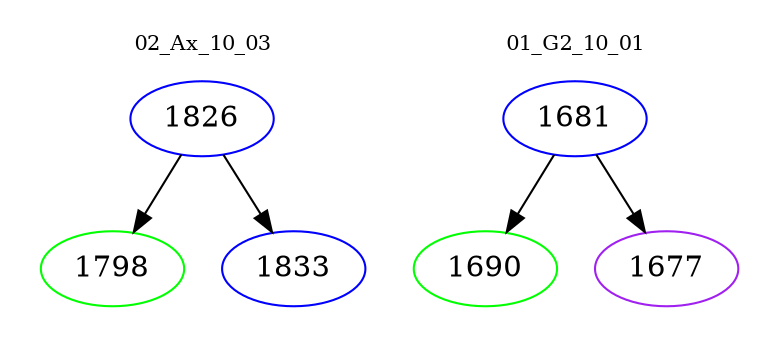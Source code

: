 digraph{
subgraph cluster_0 {
color = white
label = "02_Ax_10_03";
fontsize=10;
T0_1826 [label="1826", color="blue"]
T0_1826 -> T0_1798 [color="black"]
T0_1798 [label="1798", color="green"]
T0_1826 -> T0_1833 [color="black"]
T0_1833 [label="1833", color="blue"]
}
subgraph cluster_1 {
color = white
label = "01_G2_10_01";
fontsize=10;
T1_1681 [label="1681", color="blue"]
T1_1681 -> T1_1690 [color="black"]
T1_1690 [label="1690", color="green"]
T1_1681 -> T1_1677 [color="black"]
T1_1677 [label="1677", color="purple"]
}
}
